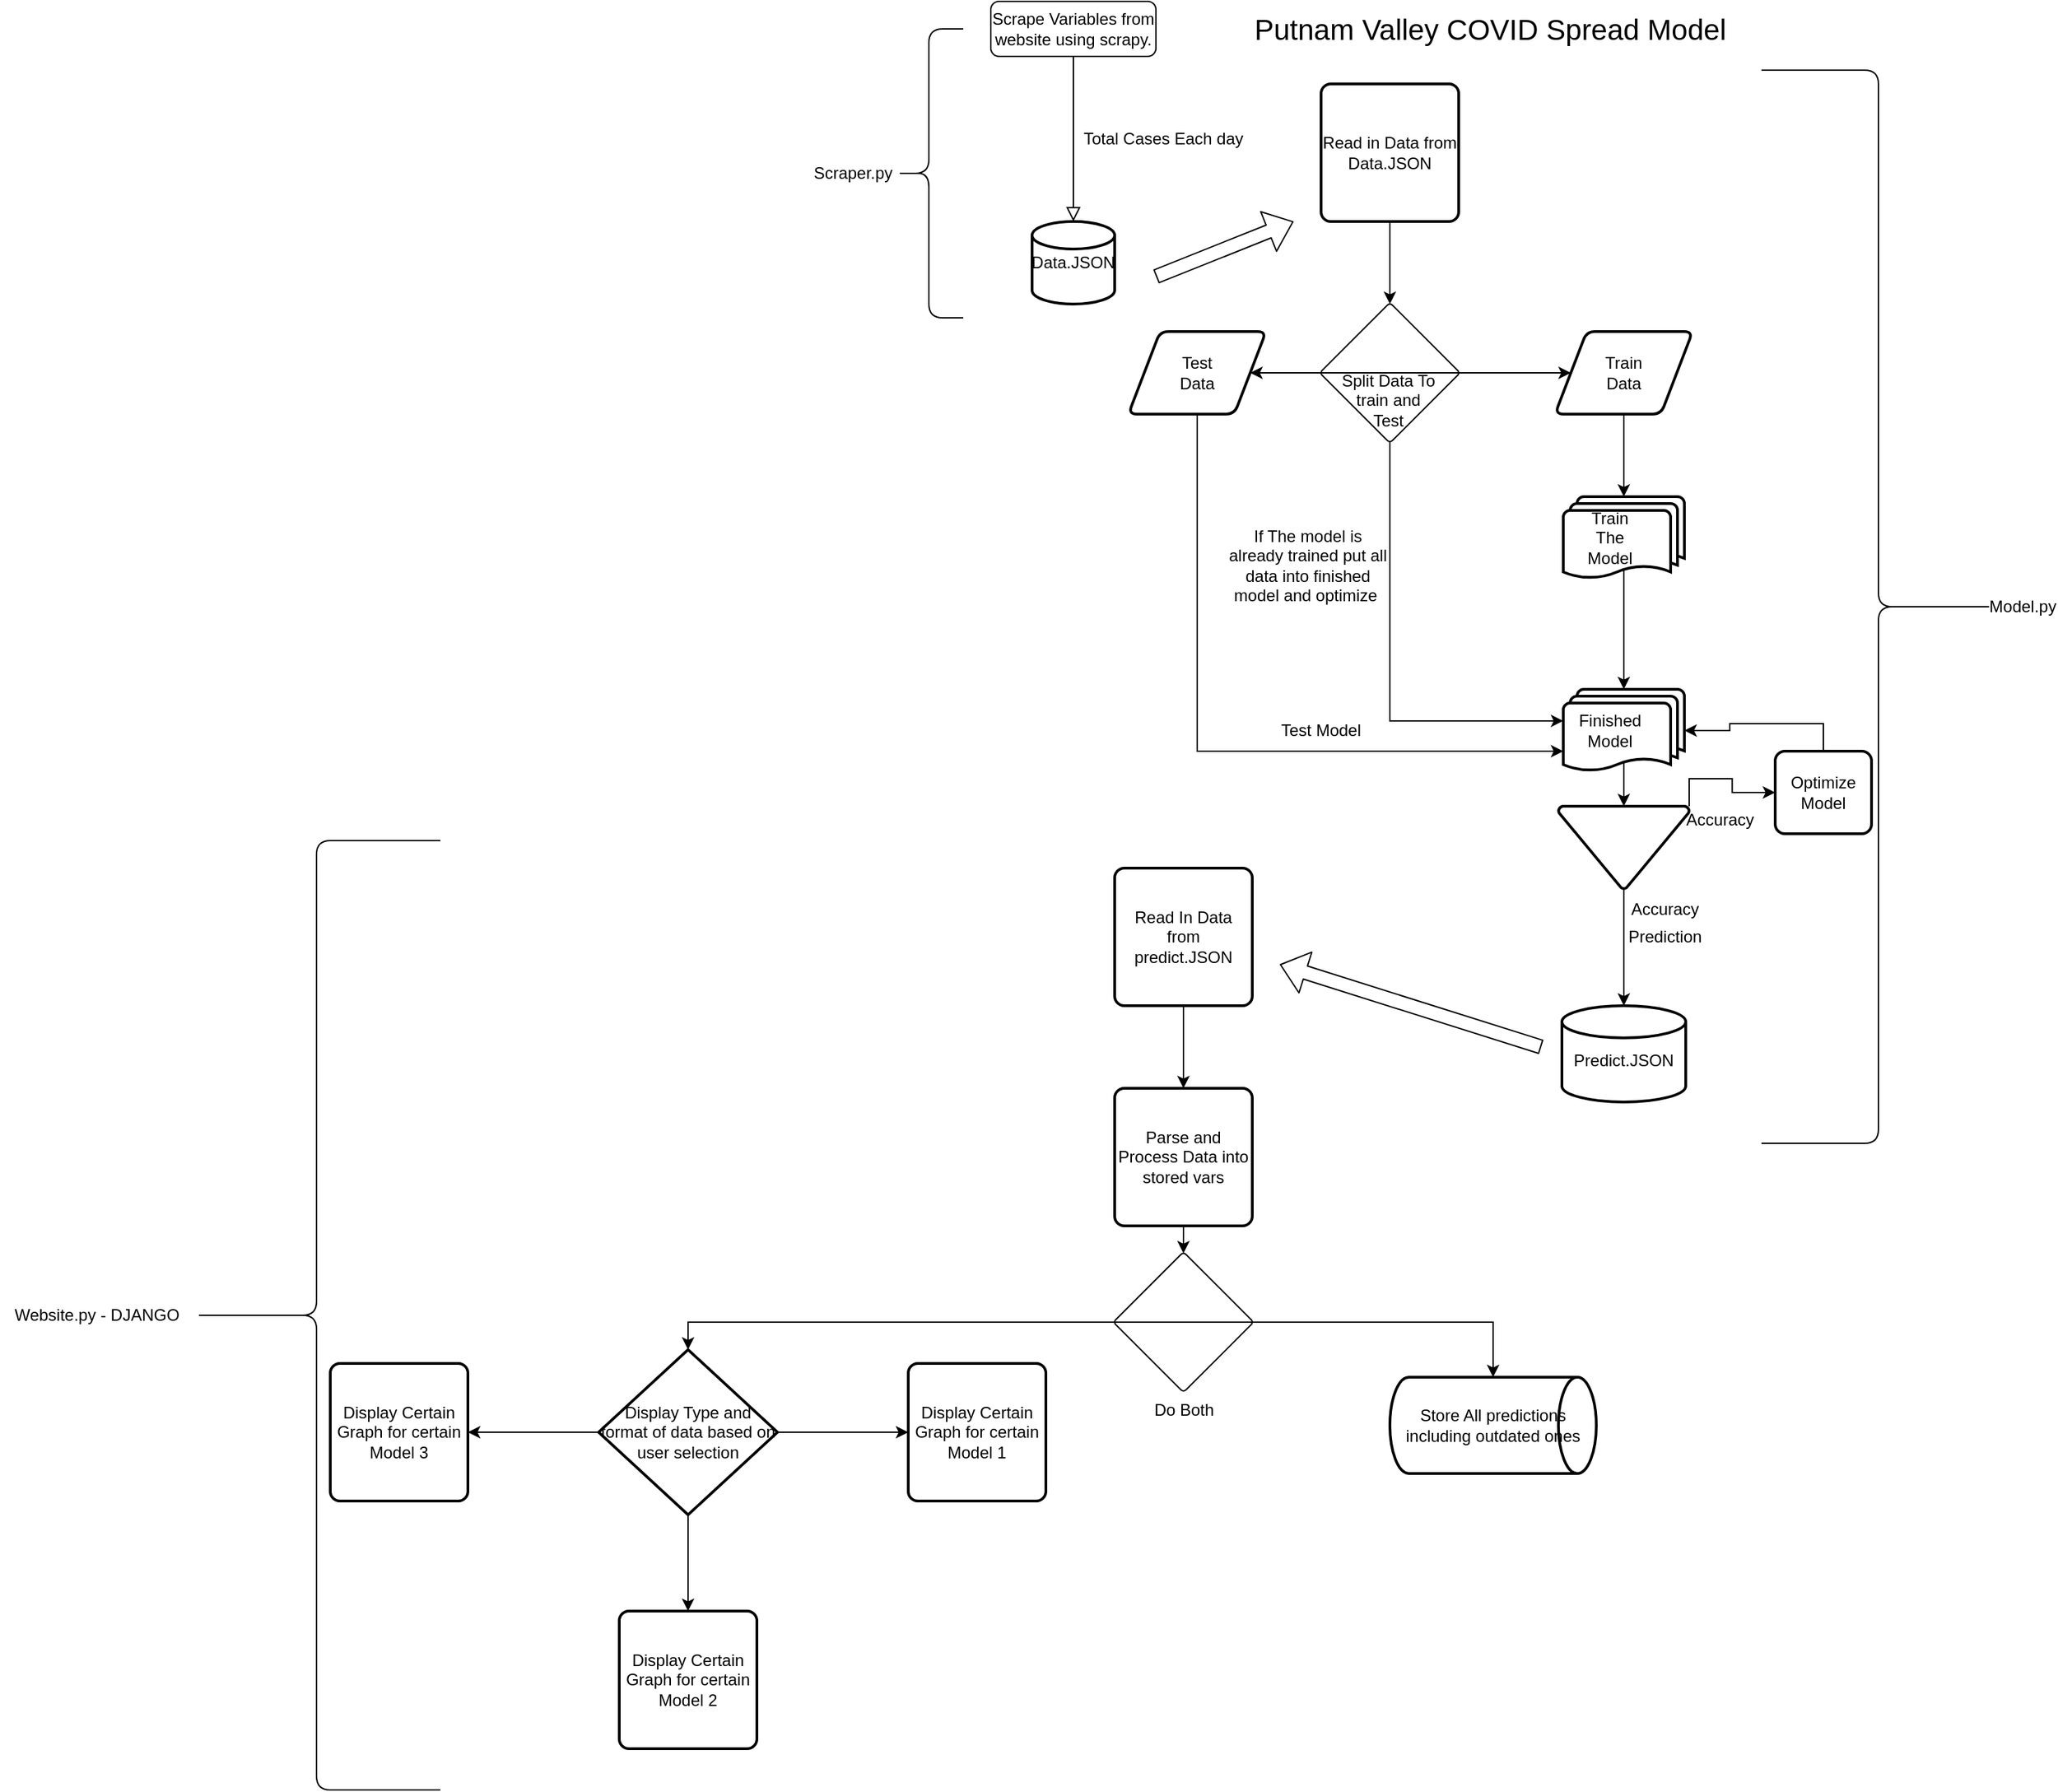 <mxfile version="14.2.4" type="embed">
    <diagram id="C5RBs43oDa-KdzZeNtuy" name="Page-1">
        <mxGraphModel dx="1850" dy="790" grid="1" gridSize="10" guides="1" tooltips="1" connect="1" arrows="1" fold="1" page="1" pageScale="1" pageWidth="827" pageHeight="1169" math="0" shadow="0">
            <root>
                <mxCell id="WIyWlLk6GJQsqaUBKTNV-0"/>
                <mxCell id="WIyWlLk6GJQsqaUBKTNV-1" parent="WIyWlLk6GJQsqaUBKTNV-0"/>
                <mxCell id="WIyWlLk6GJQsqaUBKTNV-2" value="" style="rounded=0;html=1;jettySize=auto;orthogonalLoop=1;fontSize=11;endArrow=block;endFill=0;endSize=8;strokeWidth=1;shadow=0;labelBackgroundColor=none;edgeStyle=orthogonalEdgeStyle;" parent="WIyWlLk6GJQsqaUBKTNV-1" source="WIyWlLk6GJQsqaUBKTNV-3" edge="1">
                    <mxGeometry relative="1" as="geometry">
                        <mxPoint x="220" y="170" as="targetPoint"/>
                    </mxGeometry>
                </mxCell>
                <mxCell id="WIyWlLk6GJQsqaUBKTNV-3" value="Scrape Variables from website using scrapy." style="rounded=1;whiteSpace=wrap;html=1;fontSize=12;glass=0;strokeWidth=1;shadow=0;" parent="WIyWlLk6GJQsqaUBKTNV-1" vertex="1">
                    <mxGeometry x="160" y="10" width="120" height="40" as="geometry"/>
                </mxCell>
                <mxCell id="H1gdDxhQc7UYBpKYg2gb-1" value="&lt;font style=&quot;font-size: 21px&quot;&gt;Putnam Valley COVID Spread Model&lt;/font&gt;" style="text;html=1;strokeColor=none;fillColor=none;align=center;verticalAlign=middle;whiteSpace=wrap;rounded=0;" parent="WIyWlLk6GJQsqaUBKTNV-1" vertex="1">
                    <mxGeometry x="340" y="20" width="366" height="20" as="geometry"/>
                </mxCell>
                <mxCell id="H1gdDxhQc7UYBpKYg2gb-7" value="" style="strokeWidth=2;html=1;shape=mxgraph.flowchart.database;whiteSpace=wrap;" parent="WIyWlLk6GJQsqaUBKTNV-1" vertex="1">
                    <mxGeometry x="190" y="170" width="60" height="60" as="geometry"/>
                </mxCell>
                <mxCell id="H1gdDxhQc7UYBpKYg2gb-8" value="Data.JSON" style="text;html=1;strokeColor=none;fillColor=none;align=center;verticalAlign=middle;whiteSpace=wrap;rounded=0;" parent="WIyWlLk6GJQsqaUBKTNV-1" vertex="1">
                    <mxGeometry x="200" y="190" width="40" height="20" as="geometry"/>
                </mxCell>
                <mxCell id="H1gdDxhQc7UYBpKYg2gb-9" value="" style="shape=curlyBracket;whiteSpace=wrap;html=1;rounded=1;size=0.5;" parent="WIyWlLk6GJQsqaUBKTNV-1" vertex="1">
                    <mxGeometry x="90" y="30" width="50" height="210" as="geometry"/>
                </mxCell>
                <mxCell id="H1gdDxhQc7UYBpKYg2gb-10" value="Scraper.py" style="text;html=1;strokeColor=none;fillColor=none;align=center;verticalAlign=middle;whiteSpace=wrap;rounded=0;" parent="WIyWlLk6GJQsqaUBKTNV-1" vertex="1">
                    <mxGeometry x="40" y="125" width="40" height="20" as="geometry"/>
                </mxCell>
                <mxCell id="H1gdDxhQc7UYBpKYg2gb-11" value="" style="shape=flexArrow;endArrow=classic;html=1;" parent="WIyWlLk6GJQsqaUBKTNV-1" edge="1">
                    <mxGeometry width="50" height="50" relative="1" as="geometry">
                        <mxPoint x="280" y="210" as="sourcePoint"/>
                        <mxPoint x="380" y="170" as="targetPoint"/>
                    </mxGeometry>
                </mxCell>
                <mxCell id="H1gdDxhQc7UYBpKYg2gb-15" style="edgeStyle=orthogonalEdgeStyle;rounded=0;orthogonalLoop=1;jettySize=auto;html=1;exitX=0.5;exitY=1;exitDx=0;exitDy=0;entryX=0.5;entryY=0;entryDx=0;entryDy=0;entryPerimeter=0;" parent="WIyWlLk6GJQsqaUBKTNV-1" source="H1gdDxhQc7UYBpKYg2gb-12" target="H1gdDxhQc7UYBpKYg2gb-13" edge="1">
                    <mxGeometry relative="1" as="geometry"/>
                </mxCell>
                <mxCell id="H1gdDxhQc7UYBpKYg2gb-12" value="Read in Data from Data.JSON" style="rounded=1;whiteSpace=wrap;html=1;absoluteArcSize=1;arcSize=14;strokeWidth=2;" parent="WIyWlLk6GJQsqaUBKTNV-1" vertex="1">
                    <mxGeometry x="400" y="70" width="100" height="100" as="geometry"/>
                </mxCell>
                <mxCell id="H1gdDxhQc7UYBpKYg2gb-19" style="edgeStyle=orthogonalEdgeStyle;rounded=0;orthogonalLoop=1;jettySize=auto;html=1;exitX=1;exitY=0.5;exitDx=0;exitDy=0;exitPerimeter=0;entryX=0;entryY=0.5;entryDx=0;entryDy=0;" parent="WIyWlLk6GJQsqaUBKTNV-1" source="H1gdDxhQc7UYBpKYg2gb-13" target="H1gdDxhQc7UYBpKYg2gb-17" edge="1">
                    <mxGeometry relative="1" as="geometry"/>
                </mxCell>
                <mxCell id="H1gdDxhQc7UYBpKYg2gb-22" style="edgeStyle=orthogonalEdgeStyle;rounded=0;orthogonalLoop=1;jettySize=auto;html=1;exitX=0;exitY=0.5;exitDx=0;exitDy=0;exitPerimeter=0;entryX=1;entryY=0.5;entryDx=0;entryDy=0;" parent="WIyWlLk6GJQsqaUBKTNV-1" source="H1gdDxhQc7UYBpKYg2gb-13" target="H1gdDxhQc7UYBpKYg2gb-20" edge="1">
                    <mxGeometry relative="1" as="geometry"/>
                </mxCell>
                <mxCell id="H1gdDxhQc7UYBpKYg2gb-51" style="edgeStyle=orthogonalEdgeStyle;rounded=0;orthogonalLoop=1;jettySize=auto;html=1;exitX=0.5;exitY=1;exitDx=0;exitDy=0;exitPerimeter=0;entryX=0;entryY=0.383;entryDx=0;entryDy=0;entryPerimeter=0;" parent="WIyWlLk6GJQsqaUBKTNV-1" source="H1gdDxhQc7UYBpKYg2gb-13" target="H1gdDxhQc7UYBpKYg2gb-26" edge="1">
                    <mxGeometry relative="1" as="geometry"/>
                </mxCell>
                <mxCell id="H1gdDxhQc7UYBpKYg2gb-13" value="" style="verticalLabelPosition=bottom;verticalAlign=top;html=1;shape=mxgraph.flowchart.sort;" parent="WIyWlLk6GJQsqaUBKTNV-1" vertex="1">
                    <mxGeometry x="400" y="230" width="100" height="100" as="geometry"/>
                </mxCell>
                <mxCell id="H1gdDxhQc7UYBpKYg2gb-16" value="Split Data To train and Test" style="text;html=1;strokeColor=none;fillColor=none;align=center;verticalAlign=middle;whiteSpace=wrap;rounded=0;" parent="WIyWlLk6GJQsqaUBKTNV-1" vertex="1">
                    <mxGeometry x="414" y="290" width="70" height="20" as="geometry"/>
                </mxCell>
                <mxCell id="H1gdDxhQc7UYBpKYg2gb-24" style="edgeStyle=orthogonalEdgeStyle;rounded=0;orthogonalLoop=1;jettySize=auto;html=1;exitX=0.5;exitY=1;exitDx=0;exitDy=0;entryX=0.5;entryY=0;entryDx=0;entryDy=0;entryPerimeter=0;" parent="WIyWlLk6GJQsqaUBKTNV-1" source="H1gdDxhQc7UYBpKYg2gb-17" target="H1gdDxhQc7UYBpKYg2gb-23" edge="1">
                    <mxGeometry relative="1" as="geometry"/>
                </mxCell>
                <mxCell id="H1gdDxhQc7UYBpKYg2gb-17" value="" style="shape=parallelogram;html=1;strokeWidth=2;perimeter=parallelogramPerimeter;whiteSpace=wrap;rounded=1;arcSize=12;size=0.23;" parent="WIyWlLk6GJQsqaUBKTNV-1" vertex="1">
                    <mxGeometry x="570" y="250" width="100" height="60" as="geometry"/>
                </mxCell>
                <mxCell id="H1gdDxhQc7UYBpKYg2gb-18" value="Train Data" style="text;html=1;strokeColor=none;fillColor=none;align=center;verticalAlign=middle;whiteSpace=wrap;rounded=0;" parent="WIyWlLk6GJQsqaUBKTNV-1" vertex="1">
                    <mxGeometry x="600" y="270" width="40" height="20" as="geometry"/>
                </mxCell>
                <mxCell id="H1gdDxhQc7UYBpKYg2gb-30" style="edgeStyle=orthogonalEdgeStyle;rounded=0;orthogonalLoop=1;jettySize=auto;html=1;exitX=0.5;exitY=1;exitDx=0;exitDy=0;entryX=0;entryY=0.75;entryDx=0;entryDy=0;entryPerimeter=0;" parent="WIyWlLk6GJQsqaUBKTNV-1" source="H1gdDxhQc7UYBpKYg2gb-20" target="H1gdDxhQc7UYBpKYg2gb-26" edge="1">
                    <mxGeometry relative="1" as="geometry"/>
                </mxCell>
                <mxCell id="H1gdDxhQc7UYBpKYg2gb-20" value="" style="shape=parallelogram;html=1;strokeWidth=2;perimeter=parallelogramPerimeter;whiteSpace=wrap;rounded=1;arcSize=12;size=0.23;" parent="WIyWlLk6GJQsqaUBKTNV-1" vertex="1">
                    <mxGeometry x="260" y="250" width="100" height="60" as="geometry"/>
                </mxCell>
                <mxCell id="H1gdDxhQc7UYBpKYg2gb-21" value="Test Data" style="text;html=1;strokeColor=none;fillColor=none;align=center;verticalAlign=middle;whiteSpace=wrap;rounded=0;" parent="WIyWlLk6GJQsqaUBKTNV-1" vertex="1">
                    <mxGeometry x="290" y="270" width="40" height="20" as="geometry"/>
                </mxCell>
                <mxCell id="H1gdDxhQc7UYBpKYg2gb-28" style="edgeStyle=orthogonalEdgeStyle;rounded=0;orthogonalLoop=1;jettySize=auto;html=1;exitX=0.5;exitY=0.88;exitDx=0;exitDy=0;exitPerimeter=0;entryX=0.5;entryY=0;entryDx=0;entryDy=0;entryPerimeter=0;" parent="WIyWlLk6GJQsqaUBKTNV-1" source="H1gdDxhQc7UYBpKYg2gb-23" target="H1gdDxhQc7UYBpKYg2gb-26" edge="1">
                    <mxGeometry relative="1" as="geometry"/>
                </mxCell>
                <mxCell id="H1gdDxhQc7UYBpKYg2gb-23" value="" style="strokeWidth=2;html=1;shape=mxgraph.flowchart.multi-document;whiteSpace=wrap;" parent="WIyWlLk6GJQsqaUBKTNV-1" vertex="1">
                    <mxGeometry x="576" y="370" width="88" height="60" as="geometry"/>
                </mxCell>
                <mxCell id="H1gdDxhQc7UYBpKYg2gb-25" value="Train The Model" style="text;html=1;strokeColor=none;fillColor=none;align=center;verticalAlign=middle;whiteSpace=wrap;rounded=0;" parent="WIyWlLk6GJQsqaUBKTNV-1" vertex="1">
                    <mxGeometry x="590" y="390" width="40" height="20" as="geometry"/>
                </mxCell>
                <mxCell id="H1gdDxhQc7UYBpKYg2gb-40" style="edgeStyle=orthogonalEdgeStyle;rounded=0;orthogonalLoop=1;jettySize=auto;html=1;exitX=0.5;exitY=0.88;exitDx=0;exitDy=0;exitPerimeter=0;entryX=0.5;entryY=0;entryDx=0;entryDy=0;entryPerimeter=0;" parent="WIyWlLk6GJQsqaUBKTNV-1" source="H1gdDxhQc7UYBpKYg2gb-26" target="H1gdDxhQc7UYBpKYg2gb-39" edge="1">
                    <mxGeometry relative="1" as="geometry"/>
                </mxCell>
                <mxCell id="H1gdDxhQc7UYBpKYg2gb-26" value="" style="strokeWidth=2;html=1;shape=mxgraph.flowchart.multi-document;whiteSpace=wrap;" parent="WIyWlLk6GJQsqaUBKTNV-1" vertex="1">
                    <mxGeometry x="576" y="510" width="88" height="60" as="geometry"/>
                </mxCell>
                <mxCell id="H1gdDxhQc7UYBpKYg2gb-27" value="Finished Model" style="text;html=1;strokeColor=none;fillColor=none;align=center;verticalAlign=middle;whiteSpace=wrap;rounded=0;" parent="WIyWlLk6GJQsqaUBKTNV-1" vertex="1">
                    <mxGeometry x="590" y="530" width="40" height="20" as="geometry"/>
                </mxCell>
                <mxCell id="H1gdDxhQc7UYBpKYg2gb-31" value="Test Model" style="text;html=1;strokeColor=none;fillColor=none;align=center;verticalAlign=middle;whiteSpace=wrap;rounded=0;" parent="WIyWlLk6GJQsqaUBKTNV-1" vertex="1">
                    <mxGeometry x="360" y="530" width="80" height="20" as="geometry"/>
                </mxCell>
                <mxCell id="H1gdDxhQc7UYBpKYg2gb-37" style="edgeStyle=orthogonalEdgeStyle;rounded=0;orthogonalLoop=1;jettySize=auto;html=1;exitX=0.5;exitY=0;exitDx=0;exitDy=0;entryX=1;entryY=0.5;entryDx=0;entryDy=0;entryPerimeter=0;" parent="WIyWlLk6GJQsqaUBKTNV-1" source="H1gdDxhQc7UYBpKYg2gb-33" target="H1gdDxhQc7UYBpKYg2gb-26" edge="1">
                    <mxGeometry relative="1" as="geometry"/>
                </mxCell>
                <mxCell id="H1gdDxhQc7UYBpKYg2gb-33" value="" style="rounded=1;whiteSpace=wrap;html=1;absoluteArcSize=1;arcSize=14;strokeWidth=2;" parent="WIyWlLk6GJQsqaUBKTNV-1" vertex="1">
                    <mxGeometry x="730" y="555" width="70" height="60" as="geometry"/>
                </mxCell>
                <mxCell id="H1gdDxhQc7UYBpKYg2gb-34" value="Optimize Model" style="text;html=1;strokeColor=none;fillColor=none;align=center;verticalAlign=middle;whiteSpace=wrap;rounded=0;" parent="WIyWlLk6GJQsqaUBKTNV-1" vertex="1">
                    <mxGeometry x="745" y="575" width="40" height="20" as="geometry"/>
                </mxCell>
                <mxCell id="H1gdDxhQc7UYBpKYg2gb-41" style="edgeStyle=orthogonalEdgeStyle;rounded=0;orthogonalLoop=1;jettySize=auto;html=1;exitX=1;exitY=0;exitDx=0;exitDy=0;exitPerimeter=0;entryX=0;entryY=0.5;entryDx=0;entryDy=0;" parent="WIyWlLk6GJQsqaUBKTNV-1" source="H1gdDxhQc7UYBpKYg2gb-39" target="H1gdDxhQc7UYBpKYg2gb-33" edge="1">
                    <mxGeometry relative="1" as="geometry"/>
                </mxCell>
                <mxCell id="H1gdDxhQc7UYBpKYg2gb-44" style="edgeStyle=orthogonalEdgeStyle;rounded=0;orthogonalLoop=1;jettySize=auto;html=1;exitX=0.5;exitY=1;exitDx=0;exitDy=0;exitPerimeter=0;entryX=0.5;entryY=0;entryDx=0;entryDy=0;entryPerimeter=0;" parent="WIyWlLk6GJQsqaUBKTNV-1" source="H1gdDxhQc7UYBpKYg2gb-39" target="H1gdDxhQc7UYBpKYg2gb-43" edge="1">
                    <mxGeometry relative="1" as="geometry"/>
                </mxCell>
                <mxCell id="H1gdDxhQc7UYBpKYg2gb-39" value="" style="strokeWidth=2;html=1;shape=mxgraph.flowchart.merge_or_storage;whiteSpace=wrap;" parent="WIyWlLk6GJQsqaUBKTNV-1" vertex="1">
                    <mxGeometry x="572.5" y="595" width="95" height="60" as="geometry"/>
                </mxCell>
                <mxCell id="H1gdDxhQc7UYBpKYg2gb-43" value="" style="strokeWidth=2;html=1;shape=mxgraph.flowchart.database;whiteSpace=wrap;" parent="WIyWlLk6GJQsqaUBKTNV-1" vertex="1">
                    <mxGeometry x="575" y="740" width="90" height="70" as="geometry"/>
                </mxCell>
                <mxCell id="H1gdDxhQc7UYBpKYg2gb-45" value="Predict.JSON" style="text;html=1;strokeColor=none;fillColor=none;align=center;verticalAlign=middle;whiteSpace=wrap;rounded=0;" parent="WIyWlLk6GJQsqaUBKTNV-1" vertex="1">
                    <mxGeometry x="600" y="770" width="40" height="20" as="geometry"/>
                </mxCell>
                <mxCell id="H1gdDxhQc7UYBpKYg2gb-47" value="Accuracy" style="text;html=1;strokeColor=none;fillColor=none;align=center;verticalAlign=middle;whiteSpace=wrap;rounded=0;" parent="WIyWlLk6GJQsqaUBKTNV-1" vertex="1">
                    <mxGeometry x="670" y="595" width="40" height="20" as="geometry"/>
                </mxCell>
                <mxCell id="H1gdDxhQc7UYBpKYg2gb-48" value="Accuracy" style="text;html=1;strokeColor=none;fillColor=none;align=center;verticalAlign=middle;whiteSpace=wrap;rounded=0;" parent="WIyWlLk6GJQsqaUBKTNV-1" vertex="1">
                    <mxGeometry x="630" y="660" width="40" height="20" as="geometry"/>
                </mxCell>
                <mxCell id="H1gdDxhQc7UYBpKYg2gb-50" value="Prediction" style="text;html=1;strokeColor=none;fillColor=none;align=center;verticalAlign=middle;whiteSpace=wrap;rounded=0;" parent="WIyWlLk6GJQsqaUBKTNV-1" vertex="1">
                    <mxGeometry x="630" y="680" width="40" height="20" as="geometry"/>
                </mxCell>
                <mxCell id="H1gdDxhQc7UYBpKYg2gb-52" value="If The model is already trained put all data into finished model and optimize&amp;nbsp;" style="text;html=1;strokeColor=none;fillColor=none;align=center;verticalAlign=middle;whiteSpace=wrap;rounded=0;" parent="WIyWlLk6GJQsqaUBKTNV-1" vertex="1">
                    <mxGeometry x="331" y="410" width="119" height="20" as="geometry"/>
                </mxCell>
                <mxCell id="H1gdDxhQc7UYBpKYg2gb-53" value="" style="shape=curlyBracket;whiteSpace=wrap;html=1;rounded=1;direction=west;size=0.5;" parent="WIyWlLk6GJQsqaUBKTNV-1" vertex="1">
                    <mxGeometry x="720" y="60" width="170" height="780" as="geometry"/>
                </mxCell>
                <mxCell id="H1gdDxhQc7UYBpKYg2gb-54" value="Model.py" style="text;html=1;strokeColor=none;fillColor=none;align=center;verticalAlign=middle;whiteSpace=wrap;rounded=0;" parent="WIyWlLk6GJQsqaUBKTNV-1" vertex="1">
                    <mxGeometry x="890" y="440" width="40" height="20" as="geometry"/>
                </mxCell>
                <mxCell id="H1gdDxhQc7UYBpKYg2gb-55" value="" style="shape=flexArrow;endArrow=classic;html=1;" parent="WIyWlLk6GJQsqaUBKTNV-1" edge="1">
                    <mxGeometry width="50" height="50" relative="1" as="geometry">
                        <mxPoint x="560" y="770" as="sourcePoint"/>
                        <mxPoint x="370" y="710" as="targetPoint"/>
                    </mxGeometry>
                </mxCell>
                <mxCell id="H1gdDxhQc7UYBpKYg2gb-58" style="edgeStyle=orthogonalEdgeStyle;rounded=0;orthogonalLoop=1;jettySize=auto;html=1;exitX=0.5;exitY=1;exitDx=0;exitDy=0;entryX=0.5;entryY=0;entryDx=0;entryDy=0;" parent="WIyWlLk6GJQsqaUBKTNV-1" source="H1gdDxhQc7UYBpKYg2gb-56" target="H1gdDxhQc7UYBpKYg2gb-57" edge="1">
                    <mxGeometry relative="1" as="geometry"/>
                </mxCell>
                <mxCell id="H1gdDxhQc7UYBpKYg2gb-56" value="Read In Data from predict.JSON" style="rounded=1;whiteSpace=wrap;html=1;absoluteArcSize=1;arcSize=14;strokeWidth=2;" parent="WIyWlLk6GJQsqaUBKTNV-1" vertex="1">
                    <mxGeometry x="250" y="640" width="100" height="100" as="geometry"/>
                </mxCell>
                <mxCell id="H1gdDxhQc7UYBpKYg2gb-71" style="edgeStyle=orthogonalEdgeStyle;rounded=0;orthogonalLoop=1;jettySize=auto;html=1;exitX=0.5;exitY=1;exitDx=0;exitDy=0;entryX=0.5;entryY=0;entryDx=0;entryDy=0;entryPerimeter=0;" parent="WIyWlLk6GJQsqaUBKTNV-1" source="H1gdDxhQc7UYBpKYg2gb-57" target="H1gdDxhQc7UYBpKYg2gb-70" edge="1">
                    <mxGeometry relative="1" as="geometry"/>
                </mxCell>
                <mxCell id="H1gdDxhQc7UYBpKYg2gb-57" value="Parse and Process Data into stored vars" style="rounded=1;whiteSpace=wrap;html=1;absoluteArcSize=1;arcSize=14;strokeWidth=2;" parent="WIyWlLk6GJQsqaUBKTNV-1" vertex="1">
                    <mxGeometry x="250" y="800" width="100" height="100" as="geometry"/>
                </mxCell>
                <mxCell id="H1gdDxhQc7UYBpKYg2gb-64" style="edgeStyle=orthogonalEdgeStyle;rounded=0;orthogonalLoop=1;jettySize=auto;html=1;exitX=1;exitY=0.5;exitDx=0;exitDy=0;exitPerimeter=0;entryX=0;entryY=0.5;entryDx=0;entryDy=0;" parent="WIyWlLk6GJQsqaUBKTNV-1" source="H1gdDxhQc7UYBpKYg2gb-59" target="H1gdDxhQc7UYBpKYg2gb-61" edge="1">
                    <mxGeometry relative="1" as="geometry"/>
                </mxCell>
                <mxCell id="H1gdDxhQc7UYBpKYg2gb-65" style="edgeStyle=orthogonalEdgeStyle;rounded=0;orthogonalLoop=1;jettySize=auto;html=1;exitX=0.5;exitY=1;exitDx=0;exitDy=0;exitPerimeter=0;entryX=0.5;entryY=0;entryDx=0;entryDy=0;" parent="WIyWlLk6GJQsqaUBKTNV-1" source="H1gdDxhQc7UYBpKYg2gb-59" target="H1gdDxhQc7UYBpKYg2gb-63" edge="1">
                    <mxGeometry relative="1" as="geometry"/>
                </mxCell>
                <mxCell id="H1gdDxhQc7UYBpKYg2gb-66" style="edgeStyle=orthogonalEdgeStyle;rounded=0;orthogonalLoop=1;jettySize=auto;html=1;exitX=0;exitY=0.5;exitDx=0;exitDy=0;exitPerimeter=0;" parent="WIyWlLk6GJQsqaUBKTNV-1" source="H1gdDxhQc7UYBpKYg2gb-59" target="H1gdDxhQc7UYBpKYg2gb-62" edge="1">
                    <mxGeometry relative="1" as="geometry"/>
                </mxCell>
                <mxCell id="H1gdDxhQc7UYBpKYg2gb-59" value="Display Type and format of data based on user selection" style="strokeWidth=2;html=1;shape=mxgraph.flowchart.decision;whiteSpace=wrap;" parent="WIyWlLk6GJQsqaUBKTNV-1" vertex="1">
                    <mxGeometry x="-125" y="990" width="130" height="120" as="geometry"/>
                </mxCell>
                <mxCell id="H1gdDxhQc7UYBpKYg2gb-61" value="Display Certain Graph for certain Model 1" style="rounded=1;whiteSpace=wrap;html=1;absoluteArcSize=1;arcSize=14;strokeWidth=2;" parent="WIyWlLk6GJQsqaUBKTNV-1" vertex="1">
                    <mxGeometry x="100" y="1000" width="100" height="100" as="geometry"/>
                </mxCell>
                <mxCell id="H1gdDxhQc7UYBpKYg2gb-62" value="&lt;span&gt;Display Certain Graph for certain Model 3&lt;/span&gt;" style="rounded=1;whiteSpace=wrap;html=1;absoluteArcSize=1;arcSize=14;strokeWidth=2;" parent="WIyWlLk6GJQsqaUBKTNV-1" vertex="1">
                    <mxGeometry x="-320" y="1000" width="100" height="100" as="geometry"/>
                </mxCell>
                <mxCell id="H1gdDxhQc7UYBpKYg2gb-63" value="&lt;span&gt;Display Certain Graph for certain Model 2&lt;/span&gt;" style="rounded=1;whiteSpace=wrap;html=1;absoluteArcSize=1;arcSize=14;strokeWidth=2;" parent="WIyWlLk6GJQsqaUBKTNV-1" vertex="1">
                    <mxGeometry x="-110" y="1180" width="100" height="100" as="geometry"/>
                </mxCell>
                <mxCell id="H1gdDxhQc7UYBpKYg2gb-69" value="Store All predictions including outdated ones" style="strokeWidth=2;html=1;shape=mxgraph.flowchart.direct_data;whiteSpace=wrap;" parent="WIyWlLk6GJQsqaUBKTNV-1" vertex="1">
                    <mxGeometry x="450" y="1010" width="150" height="70" as="geometry"/>
                </mxCell>
                <mxCell id="H1gdDxhQc7UYBpKYg2gb-72" style="edgeStyle=orthogonalEdgeStyle;rounded=0;orthogonalLoop=1;jettySize=auto;html=1;exitX=1;exitY=0.5;exitDx=0;exitDy=0;exitPerimeter=0;entryX=0.5;entryY=0;entryDx=0;entryDy=0;entryPerimeter=0;" parent="WIyWlLk6GJQsqaUBKTNV-1" source="H1gdDxhQc7UYBpKYg2gb-70" target="H1gdDxhQc7UYBpKYg2gb-69" edge="1">
                    <mxGeometry relative="1" as="geometry"/>
                </mxCell>
                <mxCell id="H1gdDxhQc7UYBpKYg2gb-73" style="edgeStyle=orthogonalEdgeStyle;rounded=0;orthogonalLoop=1;jettySize=auto;html=1;exitX=0;exitY=0.5;exitDx=0;exitDy=0;exitPerimeter=0;entryX=0.5;entryY=0;entryDx=0;entryDy=0;entryPerimeter=0;" parent="WIyWlLk6GJQsqaUBKTNV-1" source="H1gdDxhQc7UYBpKYg2gb-70" target="H1gdDxhQc7UYBpKYg2gb-59" edge="1">
                    <mxGeometry relative="1" as="geometry"/>
                </mxCell>
                <mxCell id="H1gdDxhQc7UYBpKYg2gb-70" value="Do Both&lt;br&gt;" style="verticalLabelPosition=bottom;verticalAlign=top;html=1;shape=mxgraph.flowchart.sort;" parent="WIyWlLk6GJQsqaUBKTNV-1" vertex="1">
                    <mxGeometry x="250" y="920" width="100" height="100" as="geometry"/>
                </mxCell>
                <mxCell id="H1gdDxhQc7UYBpKYg2gb-74" value="" style="shape=curlyBracket;whiteSpace=wrap;html=1;rounded=1;" parent="WIyWlLk6GJQsqaUBKTNV-1" vertex="1">
                    <mxGeometry x="-420" y="620" width="180" height="690" as="geometry"/>
                </mxCell>
                <mxCell id="H1gdDxhQc7UYBpKYg2gb-75" value="Website.py - DJANGO" style="text;html=1;align=center;verticalAlign=middle;resizable=0;points=[];autosize=1;" parent="WIyWlLk6GJQsqaUBKTNV-1" vertex="1">
                    <mxGeometry x="-560" y="955" width="140" height="20" as="geometry"/>
                </mxCell>
                <mxCell id="1" value="Total Cases Each day" style="text;html=1;align=center;verticalAlign=middle;resizable=0;points=[];autosize=1;" vertex="1" parent="WIyWlLk6GJQsqaUBKTNV-1">
                    <mxGeometry x="220" y="100" width="130" height="20" as="geometry"/>
                </mxCell>
            </root>
        </mxGraphModel>
    </diagram>
</mxfile>